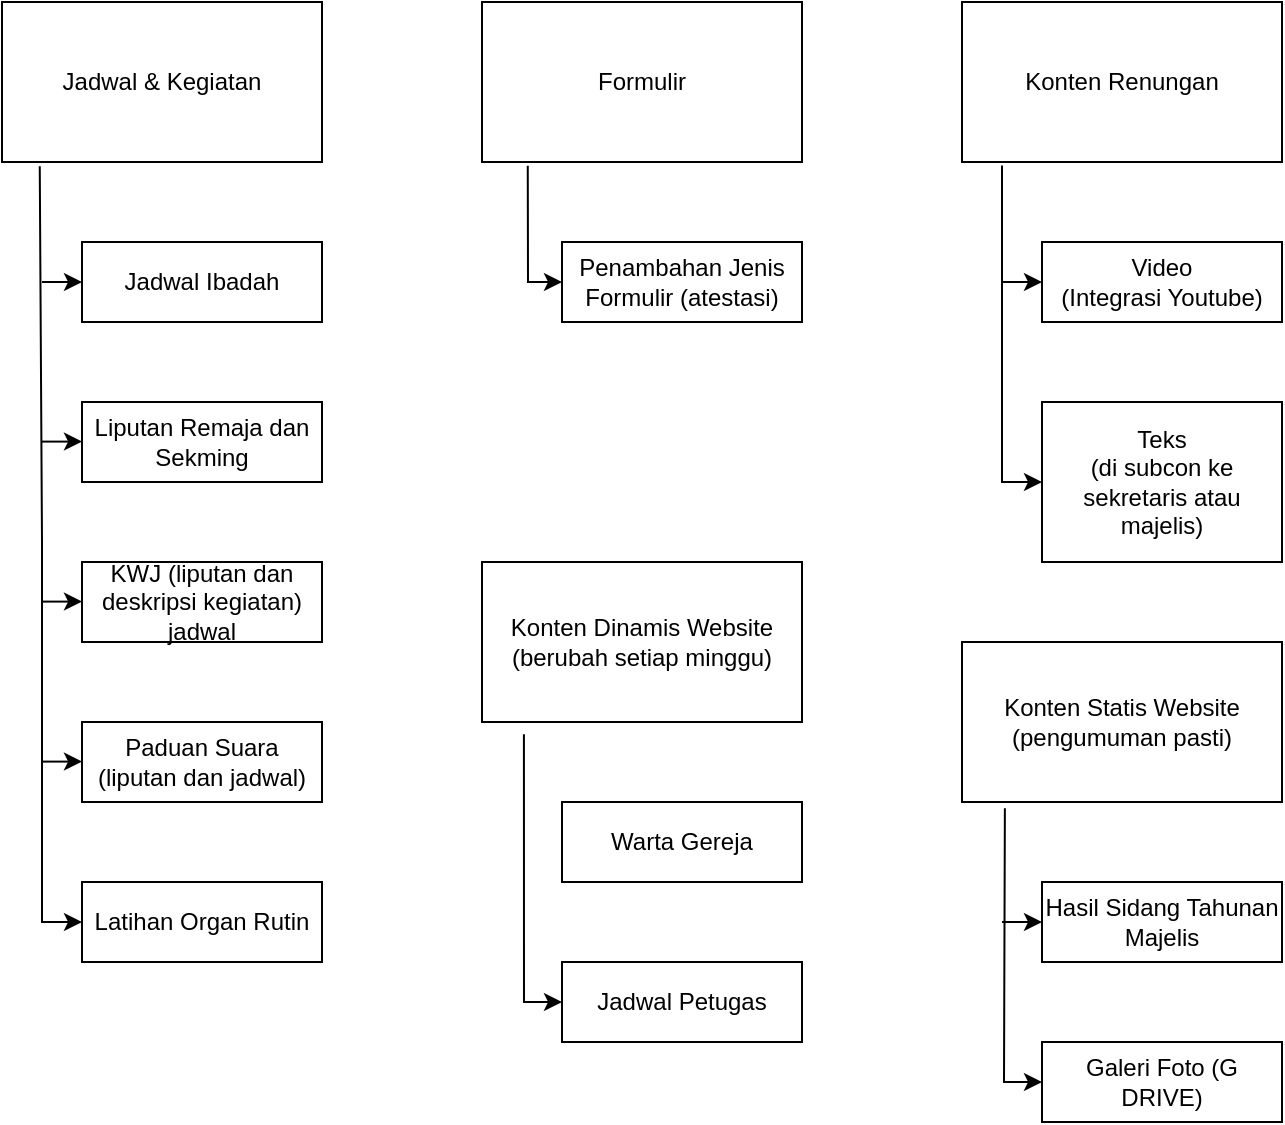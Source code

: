 <mxfile version="20.7.4" type="github"><diagram id="NxtGbvTvTZy6b5o5GfSe" name="Page-1"><mxGraphModel dx="1049" dy="837" grid="1" gridSize="10" guides="1" tooltips="1" connect="1" arrows="1" fold="1" page="1" pageScale="1" pageWidth="850" pageHeight="1100" math="0" shadow="0"><root><mxCell id="0"/><mxCell id="1" parent="0"/><mxCell id="9wRboRZrt28sAvVG3XIZ-1" value="Jadwal &amp;amp; Kegiatan" style="rounded=0;whiteSpace=wrap;html=1;" vertex="1" parent="1"><mxGeometry x="80" y="80" width="160" height="80" as="geometry"/></mxCell><mxCell id="9wRboRZrt28sAvVG3XIZ-2" value="KWJ (liputan dan deskripsi kegiatan) jadwal" style="rounded=0;whiteSpace=wrap;html=1;" vertex="1" parent="1"><mxGeometry x="120" y="360" width="120" height="40" as="geometry"/></mxCell><mxCell id="9wRboRZrt28sAvVG3XIZ-3" value="Paduan Suara (liputan dan jadwal)" style="rounded=0;whiteSpace=wrap;html=1;" vertex="1" parent="1"><mxGeometry x="120" y="440" width="120" height="40" as="geometry"/></mxCell><mxCell id="9wRboRZrt28sAvVG3XIZ-4" value="Jadwal Ibadah" style="rounded=0;whiteSpace=wrap;html=1;" vertex="1" parent="1"><mxGeometry x="120" y="200" width="120" height="40" as="geometry"/></mxCell><mxCell id="9wRboRZrt28sAvVG3XIZ-5" value="Liputan Remaja dan Sekming" style="rounded=0;whiteSpace=wrap;html=1;" vertex="1" parent="1"><mxGeometry x="120" y="280" width="120" height="40" as="geometry"/></mxCell><mxCell id="9wRboRZrt28sAvVG3XIZ-6" style="edgeStyle=orthogonalEdgeStyle;rounded=0;orthogonalLoop=1;jettySize=auto;html=1;exitX=0.5;exitY=1;exitDx=0;exitDy=0;" edge="1" parent="1" source="9wRboRZrt28sAvVG3XIZ-3" target="9wRboRZrt28sAvVG3XIZ-3"><mxGeometry relative="1" as="geometry"/></mxCell><mxCell id="9wRboRZrt28sAvVG3XIZ-8" value="Latihan Organ Rutin" style="rounded=0;whiteSpace=wrap;html=1;" vertex="1" parent="1"><mxGeometry x="120" y="520" width="120" height="40" as="geometry"/></mxCell><mxCell id="9wRboRZrt28sAvVG3XIZ-9" value="" style="endArrow=classic;html=1;rounded=0;exitX=0.118;exitY=1.026;exitDx=0;exitDy=0;exitPerimeter=0;entryX=0;entryY=0.5;entryDx=0;entryDy=0;" edge="1" parent="1" source="9wRboRZrt28sAvVG3XIZ-1" target="9wRboRZrt28sAvVG3XIZ-8"><mxGeometry width="50" height="50" relative="1" as="geometry"><mxPoint x="80" y="210" as="sourcePoint"/><mxPoint x="100" y="540" as="targetPoint"/><Array as="points"><mxPoint x="100" y="350"/><mxPoint x="100" y="440"/><mxPoint x="100" y="490"/><mxPoint x="100" y="520"/><mxPoint x="100" y="540"/></Array></mxGeometry></mxCell><mxCell id="9wRboRZrt28sAvVG3XIZ-10" value="" style="endArrow=classic;html=1;rounded=0;entryX=0;entryY=0.5;entryDx=0;entryDy=0;" edge="1" parent="1" target="9wRboRZrt28sAvVG3XIZ-4"><mxGeometry width="50" height="50" relative="1" as="geometry"><mxPoint x="100" y="220" as="sourcePoint"/><mxPoint x="120" y="200" as="targetPoint"/></mxGeometry></mxCell><mxCell id="9wRboRZrt28sAvVG3XIZ-13" value="" style="endArrow=classic;html=1;rounded=0;entryX=0;entryY=0.5;entryDx=0;entryDy=0;" edge="1" parent="1"><mxGeometry width="50" height="50" relative="1" as="geometry"><mxPoint x="100" y="299.8" as="sourcePoint"/><mxPoint x="120" y="299.8" as="targetPoint"/></mxGeometry></mxCell><mxCell id="9wRboRZrt28sAvVG3XIZ-14" value="" style="endArrow=classic;html=1;rounded=0;entryX=0;entryY=0.5;entryDx=0;entryDy=0;" edge="1" parent="1"><mxGeometry width="50" height="50" relative="1" as="geometry"><mxPoint x="100" y="379.8" as="sourcePoint"/><mxPoint x="120" y="379.8" as="targetPoint"/></mxGeometry></mxCell><mxCell id="9wRboRZrt28sAvVG3XIZ-15" value="" style="endArrow=classic;html=1;rounded=0;entryX=0;entryY=0.5;entryDx=0;entryDy=0;" edge="1" parent="1"><mxGeometry width="50" height="50" relative="1" as="geometry"><mxPoint x="100" y="459.8" as="sourcePoint"/><mxPoint x="120" y="459.8" as="targetPoint"/></mxGeometry></mxCell><mxCell id="9wRboRZrt28sAvVG3XIZ-16" value="Formulir" style="rounded=0;whiteSpace=wrap;html=1;" vertex="1" parent="1"><mxGeometry x="320" y="80" width="160" height="80" as="geometry"/></mxCell><mxCell id="9wRboRZrt28sAvVG3XIZ-17" value="Penambahan Jenis Formulir (atestasi)" style="rounded=0;whiteSpace=wrap;html=1;align=center;" vertex="1" parent="1"><mxGeometry x="360" y="200" width="120" height="40" as="geometry"/></mxCell><mxCell id="9wRboRZrt28sAvVG3XIZ-18" value="" style="endArrow=classic;html=1;rounded=0;exitX=0.143;exitY=1.023;exitDx=0;exitDy=0;exitPerimeter=0;entryX=0;entryY=0.5;entryDx=0;entryDy=0;" edge="1" parent="1" source="9wRboRZrt28sAvVG3XIZ-16" target="9wRboRZrt28sAvVG3XIZ-17"><mxGeometry width="50" height="50" relative="1" as="geometry"><mxPoint x="330" y="210" as="sourcePoint"/><mxPoint x="343" y="220" as="targetPoint"/><Array as="points"><mxPoint x="343" y="220"/></Array></mxGeometry></mxCell><mxCell id="9wRboRZrt28sAvVG3XIZ-19" value="Konten Renungan" style="rounded=0;whiteSpace=wrap;html=1;" vertex="1" parent="1"><mxGeometry x="560" y="80" width="160" height="80" as="geometry"/></mxCell><mxCell id="9wRboRZrt28sAvVG3XIZ-23" value="Teks&lt;br&gt;(di subcon ke sekretaris atau majelis)" style="rounded=0;whiteSpace=wrap;html=1;align=center;" vertex="1" parent="1"><mxGeometry x="600" y="280" width="120" height="80" as="geometry"/></mxCell><mxCell id="9wRboRZrt28sAvVG3XIZ-24" value="Video&lt;br&gt;(Integrasi Youtube)" style="rounded=0;whiteSpace=wrap;html=1;align=center;" vertex="1" parent="1"><mxGeometry x="600" y="200" width="120" height="40" as="geometry"/></mxCell><mxCell id="9wRboRZrt28sAvVG3XIZ-25" value="" style="endArrow=classic;html=1;rounded=0;exitX=0.125;exitY=1.022;exitDx=0;exitDy=0;exitPerimeter=0;entryX=0;entryY=0.5;entryDx=0;entryDy=0;" edge="1" parent="1" source="9wRboRZrt28sAvVG3XIZ-19" target="9wRboRZrt28sAvVG3XIZ-23"><mxGeometry width="50" height="50" relative="1" as="geometry"><mxPoint x="560" y="210" as="sourcePoint"/><mxPoint x="580" y="330" as="targetPoint"/><Array as="points"><mxPoint x="580" y="320"/></Array></mxGeometry></mxCell><mxCell id="9wRboRZrt28sAvVG3XIZ-26" value="" style="endArrow=classic;html=1;rounded=0;" edge="1" parent="1"><mxGeometry width="50" height="50" relative="1" as="geometry"><mxPoint x="580" y="220" as="sourcePoint"/><mxPoint x="600" y="220" as="targetPoint"/></mxGeometry></mxCell><mxCell id="9wRboRZrt28sAvVG3XIZ-28" value="Konten Dinamis Website&lt;br&gt;(berubah setiap minggu)" style="rounded=0;whiteSpace=wrap;html=1;" vertex="1" parent="1"><mxGeometry x="320" y="360" width="160" height="80" as="geometry"/></mxCell><mxCell id="9wRboRZrt28sAvVG3XIZ-30" value="Warta Gereja" style="rounded=0;whiteSpace=wrap;html=1;" vertex="1" parent="1"><mxGeometry x="360" y="480" width="120" height="40" as="geometry"/></mxCell><mxCell id="9wRboRZrt28sAvVG3XIZ-31" value="Jadwal Petugas" style="rounded=0;whiteSpace=wrap;html=1;" vertex="1" parent="1"><mxGeometry x="360" y="560" width="120" height="40" as="geometry"/></mxCell><mxCell id="9wRboRZrt28sAvVG3XIZ-32" value="" style="endArrow=classic;html=1;rounded=0;exitX=0.131;exitY=1.077;exitDx=0;exitDy=0;exitPerimeter=0;entryX=0;entryY=0.5;entryDx=0;entryDy=0;" edge="1" parent="1" source="9wRboRZrt28sAvVG3XIZ-28" target="9wRboRZrt28sAvVG3XIZ-31"><mxGeometry width="50" height="50" relative="1" as="geometry"><mxPoint x="260" y="640" as="sourcePoint"/><mxPoint x="341" y="580" as="targetPoint"/><Array as="points"><mxPoint x="341" y="580"/></Array></mxGeometry></mxCell><mxCell id="9wRboRZrt28sAvVG3XIZ-33" value="Konten Statis Website&lt;br&gt;(pengumuman pasti)" style="rounded=0;whiteSpace=wrap;html=1;" vertex="1" parent="1"><mxGeometry x="560" y="400" width="160" height="80" as="geometry"/></mxCell><mxCell id="9wRboRZrt28sAvVG3XIZ-34" value="Hasil Sidang Tahunan Majelis" style="rounded=0;whiteSpace=wrap;html=1;" vertex="1" parent="1"><mxGeometry x="600" y="520" width="120" height="40" as="geometry"/></mxCell><mxCell id="9wRboRZrt28sAvVG3XIZ-35" value="Galeri Foto (G DRIVE)" style="rounded=0;whiteSpace=wrap;html=1;" vertex="1" parent="1"><mxGeometry x="600" y="600" width="120" height="40" as="geometry"/></mxCell><mxCell id="9wRboRZrt28sAvVG3XIZ-36" value="" style="endArrow=classic;html=1;rounded=0;exitX=0.134;exitY=1.039;exitDx=0;exitDy=0;exitPerimeter=0;entryX=0;entryY=0.5;entryDx=0;entryDy=0;" edge="1" parent="1" source="9wRboRZrt28sAvVG3XIZ-33" target="9wRboRZrt28sAvVG3XIZ-35"><mxGeometry width="50" height="50" relative="1" as="geometry"><mxPoint x="560" y="530" as="sourcePoint"/><mxPoint x="581" y="630" as="targetPoint"/><Array as="points"><mxPoint x="581" y="620"/></Array></mxGeometry></mxCell><mxCell id="9wRboRZrt28sAvVG3XIZ-37" value="" style="endArrow=classic;html=1;rounded=0;entryX=0;entryY=0.5;entryDx=0;entryDy=0;" edge="1" parent="1" target="9wRboRZrt28sAvVG3XIZ-34"><mxGeometry width="50" height="50" relative="1" as="geometry"><mxPoint x="580" y="540" as="sourcePoint"/><mxPoint x="580" y="530" as="targetPoint"/></mxGeometry></mxCell></root></mxGraphModel></diagram></mxfile>
